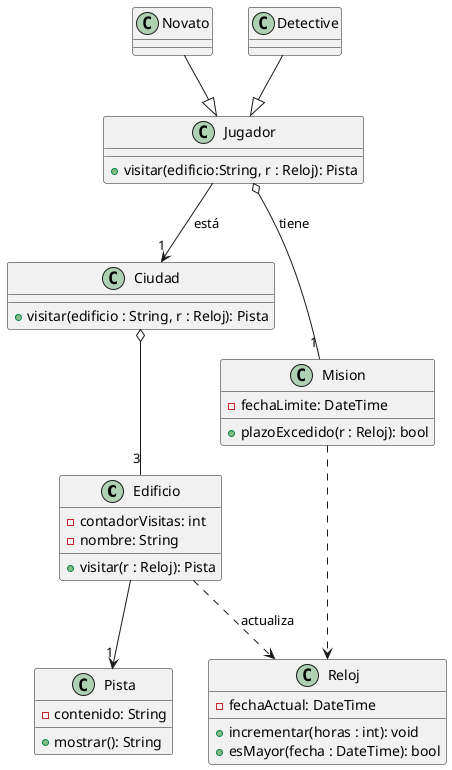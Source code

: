 @startuml
class Edificio {
- contadorVisitas: int
- nombre: String
+ visitar(r : Reloj): Pista
}

class Ciudad {
    + visitar(edificio : String, r : Reloj): Pista
}

class Jugador {
    + visitar(edificio:String, r : Reloj): Pista
}

class Novato

class Mision{
    - fechaLimite: DateTime
    + plazoExcedido(r : Reloj): bool
}

class Reloj{
    - fechaActual: DateTime
    + incrementar(horas : int): void
    + esMayor(fecha : DateTime): bool
}

class Pista {
    - contenido: String
    + mostrar(): String
}
Jugador -->"1" Ciudad: está
Novato --|> Jugador
Detective --|> Jugador
Jugador o--"1" Mision: tiene
Ciudad o-- "3" Edificio
Edificio ..> Reloj: actualiza
Edificio --> "1" Pista
Mision ..> Reloj

@enduml
